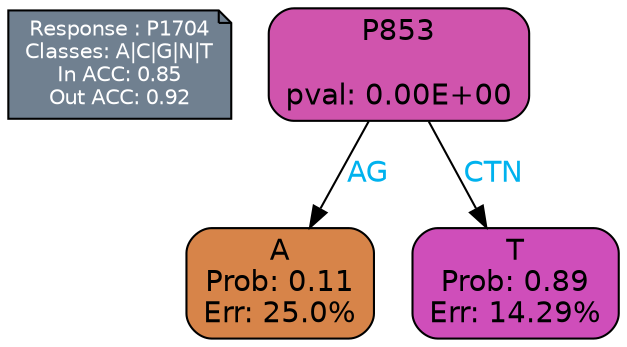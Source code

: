 digraph Tree {
node [shape=box, style="filled, rounded", color="black", fontname=helvetica] ;
graph [ranksep=equally, splines=polylines, bgcolor=transparent, dpi=600] ;
edge [fontname=helvetica] ;
LEGEND [label="Response : P1704
Classes: A|C|G|N|T
In ACC: 0.85
Out ACC: 0.92
",shape=note,align=left,style=filled,fillcolor="slategray",fontcolor="white",fontsize=10];1 [label="P853

pval: 0.00E+00", fillcolor="#d054ad"] ;
2 [label="A
Prob: 0.11
Err: 25.0%", fillcolor="#d78449"] ;
3 [label="T
Prob: 0.89
Err: 14.29%", fillcolor="#cf4eba"] ;
1 -> 2 [label="AG",fontcolor=deepskyblue2] ;
1 -> 3 [label="CTN",fontcolor=deepskyblue2] ;
{rank = same; 2;3;}{rank = same; LEGEND;1;}}